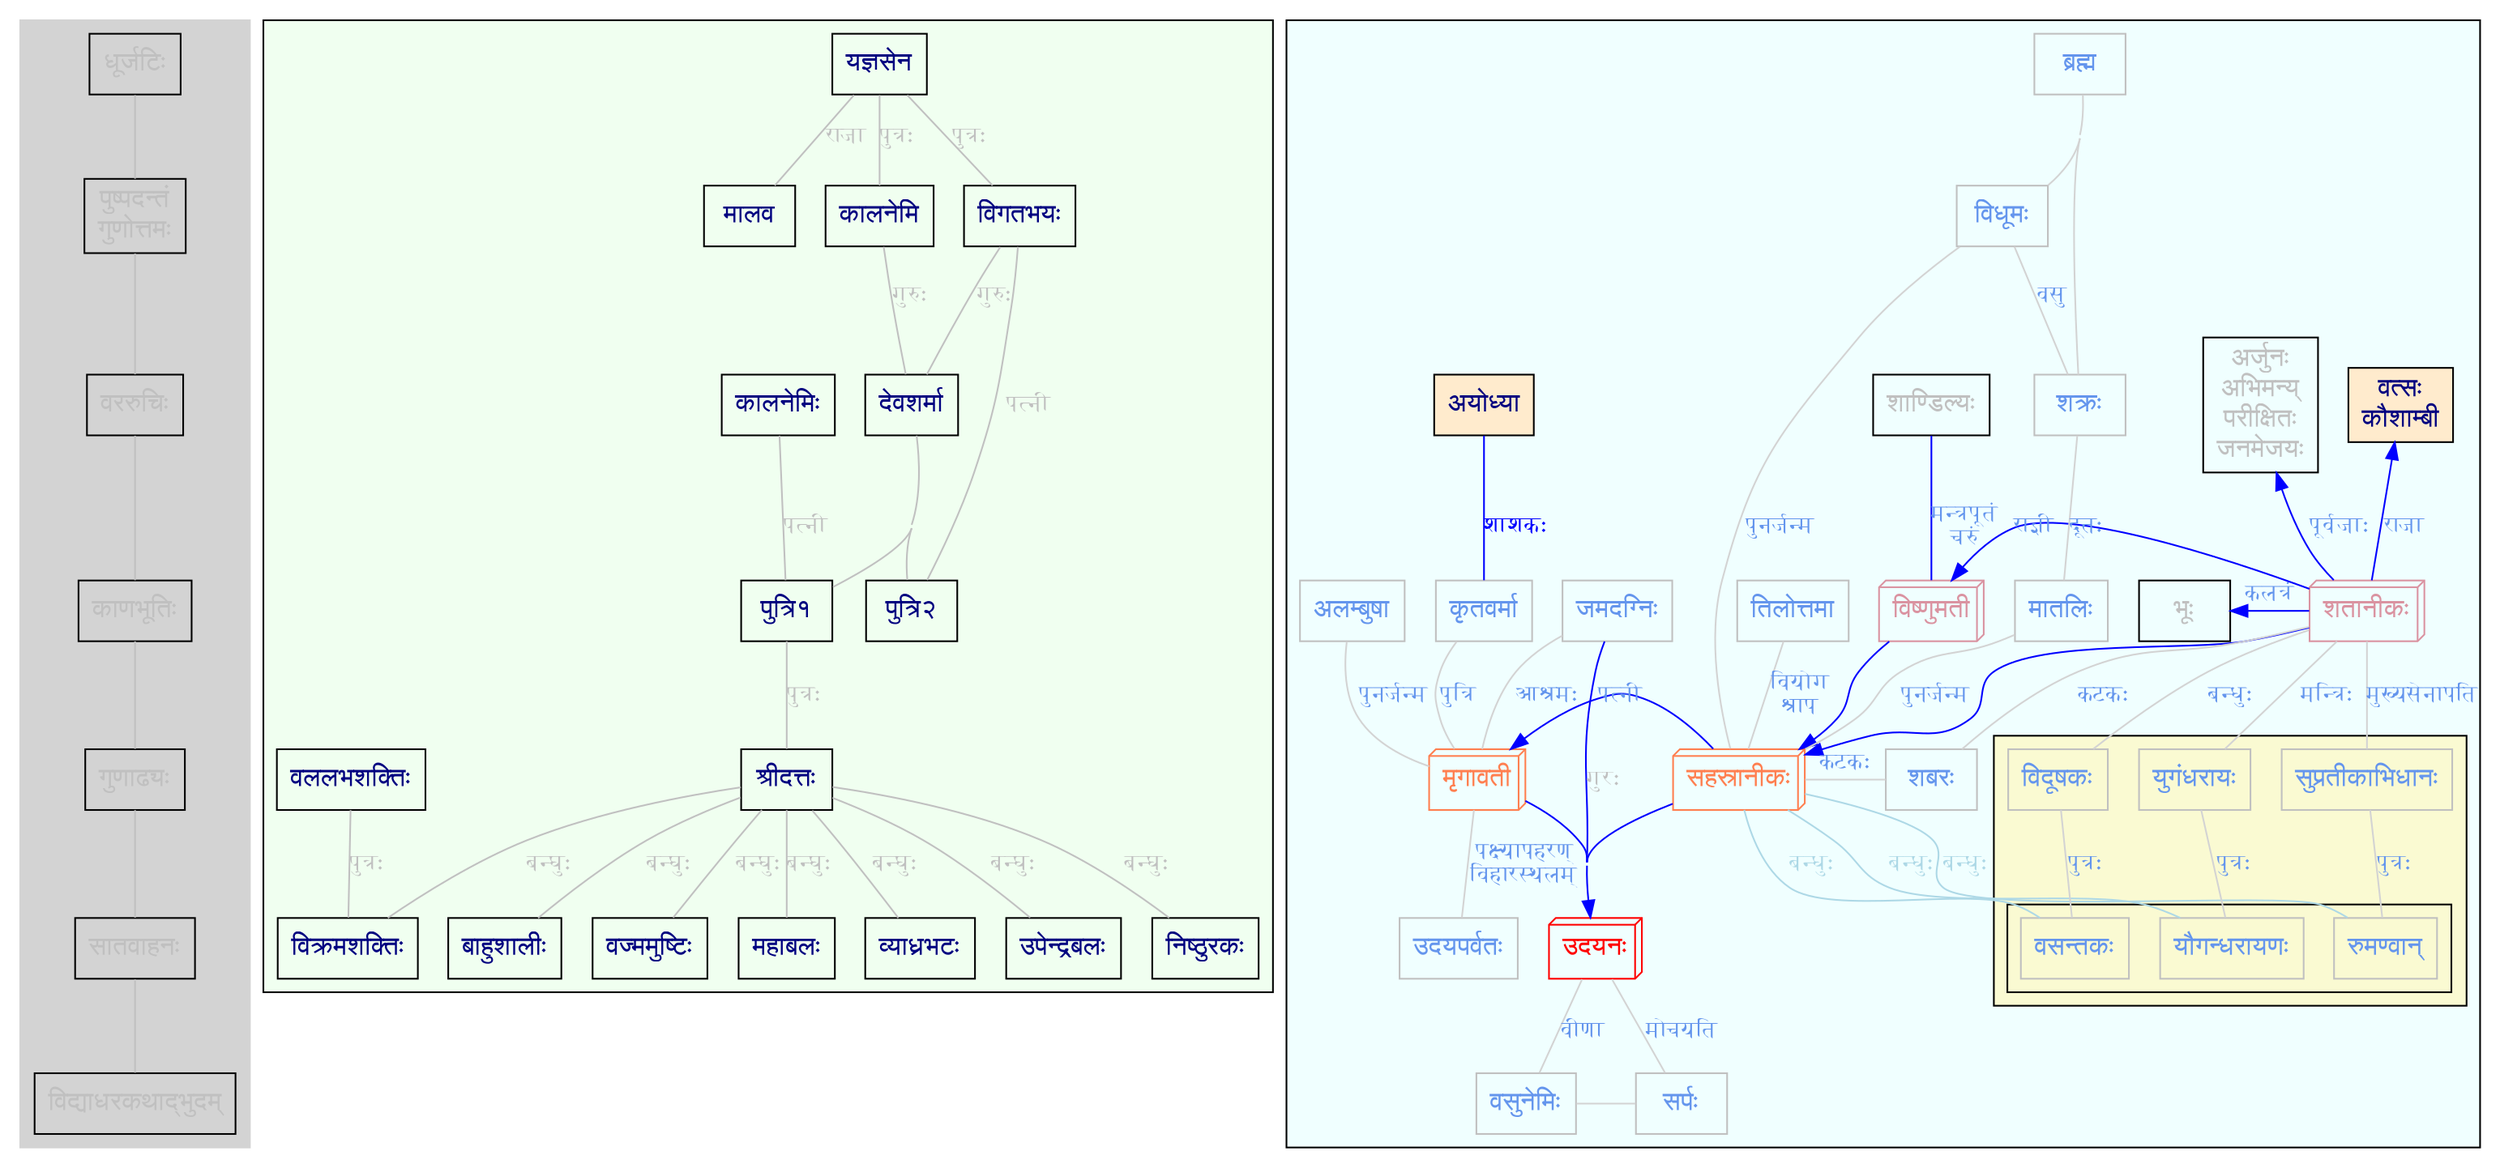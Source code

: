 digraph a {
    node [fontname="Sanskrit 2003"; fontsize=16; fontcolor=navy; shape=box;]
    edge [arrowhead=none; color=gray; fontcolor=gray; fontsize=13; ]
    concentrate=true
    overlap=false
    // beautify=true
    subgraph cluster_kss {
        node [fontcolor=grey; shape=box]
        धूर्जटिः -> "पुष्पदन्तं\nगुणोत्तमः" -> वररुचिः -> काणभूतिः ->गुणाढ्यः-> सातवाहनः -> विद्याधरकथाद्भुदम्;
        color=lightgrey;
        style=filled;
    }

    subgraph cluster_sridutta {
        style=filled; 
        fillcolor=honeydew;
        यज्ञसेन -> मालव [label="राजा"]
        यज्ञसेन -> कालनेमि,विगतभयः [label="पुत्रः"]
        कालनेमि,विगतभयः ->देवशर्मा [label="गुरुः"]
        देवशर्मा -> पुत्रि१,पुत्रि२ 
        कालनेमिः ->पुत्रि१ [label="पत्नी"]
        विगतभयः ->पुत्रि२ [label="पत्नी"]
        पुत्रि१->श्रीदत्तः [label="पुत्रः"]
        वललभशक्तिः->विक्रमशक्तिः [label="पुत्रः"]
        श्रीदत्तः-> { विक्रमशक्तिः, बाहुशालीः,वज्ममुष्टिः, महाबलः, व्याध्रभटः, उपेन्द्रबलः, निष्ठुरकः} [label="बन्घुः"]
    }

    subgraph cluster_शतानीक_core_family {
        style=filled; fillcolor=azure

        शाण्डिल्यः , "अर्जुनः\nअभिमन्य्‌\nपरीक्षितः\nजनमेजयः", भूः [shape=box fontcolor=gray;]
        "वत्सः\nकौशाम्बी" , अयोध्या [fillcolor=blanchedalmond style=filled]
        edge [arrowhead=none; color=blue fontcolor=cornflowerblue]
        भूः -> शतानीकः  [label="कलत्रं" dir=back]
        विष्णुमती -> शतानीकः  [label="राज्ञी" dir=back]    ;
        {विष्णुमती , शतानीकः} -> सहस्रानीकः  [arrowhead=normal]
        "वत्सः\nकौशाम्बी" -> शतानीकः [label=राजा dir=back ]
        // भूः -> रत्नाननि;

        मृगावती -> सहस्रानीकः  [label="पत्नी" dir=back]
        { सहस्रानीकः , मृगावती } -> उदयनः [arrowhead=normal]
        // सहस्रानीकः -> उदयनः [arrowhead=normal]
        // मृगावती -> उदयनः [arrowhead=normal]
        विष्णुमती  -> शाण्डिल्यः [label="मन्त्रपूतं\nचरुं" labeldistance=.5] 
        
       "अर्जुनः\nअभिमन्य्‌\nपरीक्षितः\nजनमेजयः" -> शतानीकः  [label="पूर्वजाः" dir=back]
       {rank = same; भूः; विष्णुमती; शतानीकः; }
    //    {rank = same; मृगावती; सहस्रानीकः; शबरः}
       {rank = same;  
        "अर्जुनः\nअभिमन्य्‌\nपरीक्षितः\nजनमेजयः"; "वत्सः\nकौशाम्बी"; शाण्डिल्यः; }

    // }
    // subgraph cluster_indra {
        // node [shape=box; style=filled; fillcolor=none; fontcolor=cornflowerblue];
        edge [color=lightgrey; arrowhead=none; ]
        // edge [constraint=false];
        node [shape=box; color=gray; fontcolor=cornflowerblue;]
        // style=filled; 
        // fillcolor=ivory;
        अलम्बुषा -> मृगावती [label="पुनर्जन्म"]
        जमदग्निः -> उदयनः [label="गुरः" color=blue fontcolor=gray]
        जमदग्निः -> मृगावती [label="आश्रमः"]
        // शबरः -> सहस्रानीकः [label="कटकः"]
        शबरः -> {  सहस्रानीकः शतानीकः } [label="कटकः"]

        तिलोत्तमा -> सहस्रानीकः [label="वियोग\nश्राप"]
          
        शक्रः ->  मातलिः [label="दूतः"; arrowhead=none]
        विधूमः -> शक्रः [label="वसु";  arrowhead=none]
        ब्रह्म -> {शक्रः ,  विधूमः }  [ arrowhead=none]
        // {rank=same; शक्रः  विधूमः}
        // मातलिः -> शतानीकः
        { विधूमः } -> सहस्रानीकः [label="पुनर्जन्म"]
        { मातलिः } -> सहस्रानीकः [label="पुनर्जन्म"]
        मृगावती ->  उदयपर्वतः [label="पक्ष्यापहरण्\nविहारस्थलम्"]

        कृतवर्मा -> मृगावती [label="पुत्रि"] 
        अयोध्या -> कृतवर्मा  [label="शाशकः" color=blue fontcolor=blue] 
        
       {rank = same; मृगावती; सहस्रानीकः; शबरः}

        उदयनः -> सर्पः [label="मोचयति"]
        सर्पः -> वसुनेमिः
        वसुनेमिः -> उदयनः [label="वीणा"]
        {rank=same;  सर्पः वसुनेमिः}
        उदयनः  [shape=box3d; color=red; fontcolor=red;]
        मृगावती , सहस्रानीकः [shape=box3d; color=coral; fontcolor=coral;]
        विष्णुमती , शतानीकः  [shape=box3d; color="#da93a1"; fontcolor="#da93a1";]
    // }
    subgraph cluster_support {
        edge [color=lightgrey;arrowhead=none;]
        style=filled
        fillcolor=lightgoldenrodyellow
        cluster=true
        सुप्रतीकाभिधानः;
        शतानीकः -> युगंधरायः [label="मन्त्रिः"];
        शतानीकः -> सुप्रतीकाभिधानः [label="मुख्यसेनापति"];
        युगंधरायः -> यौगन्धरायणः [label="पुत्रः"]
        सुप्रतीकाभिधानः -> रुमण्वान्‌ [label="पुत्रः"]
        विदूषकः -> वसन्‍तकः [label="पुत्रः"]
        शतानीकः -> विदूषकः [label="बन्धुः"]
        सहस्रानीकः -> { यौगन्धरायणः रुमण्वान्‌  वसन्‍तकः} [label="बन्धुः" color=lightblue fontcolor=lightblue]
    } }


    subgraph {
        node [shape=box; color=gray; fontcolor=gray;]
        // मृगावती ->  उदयपर्वतः [label="पक्ष्यापहरण्\nविहारस्थलम्"]
        // उदयनः -> सर्पः [label="मोचयति"]
        // सर्पः -> वसुनेमिः
        // वसुनेमिः -> उदयनः [label="वीणा"]
        // {rank=same;  सर्पः वसुनेमिः}
        // सङ्गतः -> सहस्रानीकः [label="कथा"]
    }


}

// ( विद्याधरकथाद्भुदम् )
//     ( सातवाहन/ गुणाढ्य/ काणभूति/ वररुचि /पुष्पदन्तं गुणोत्तम / धूर्जटेः )

// ( वत्स/कौशाम्बी राज्यम् ) 
//     ( राजा शतानीक : जनमेजय/परीक्षित/अभिमन्य्‌/अर्जुन )
//         ( कलत्रं भूः)
//         ( राज्ञी विष्णुमती)

// शाण्डिल्यः

//     विद्याधरकथाद्भुदम्
//         सातवाहनः
//         गुणाढ्यः
//         काणभूतिः
//         वररुचिः
//         पुष्पदन्तं गुणोत्तमः
//         धूर्जटेः
    
//     राज्यम्: वत्सः/कौशाम्बी 
//         राजा: शतानीकः
//             पूर्वजाः
//                 जनमेजयः
//                 परीक्षितः
//                 अभिमन्य्‌
//                 अर्जुनः
//         कलत्रं: भूः
//         राज्ञी: विष्णुमती
//              पुत्रः सहस्रानीकः